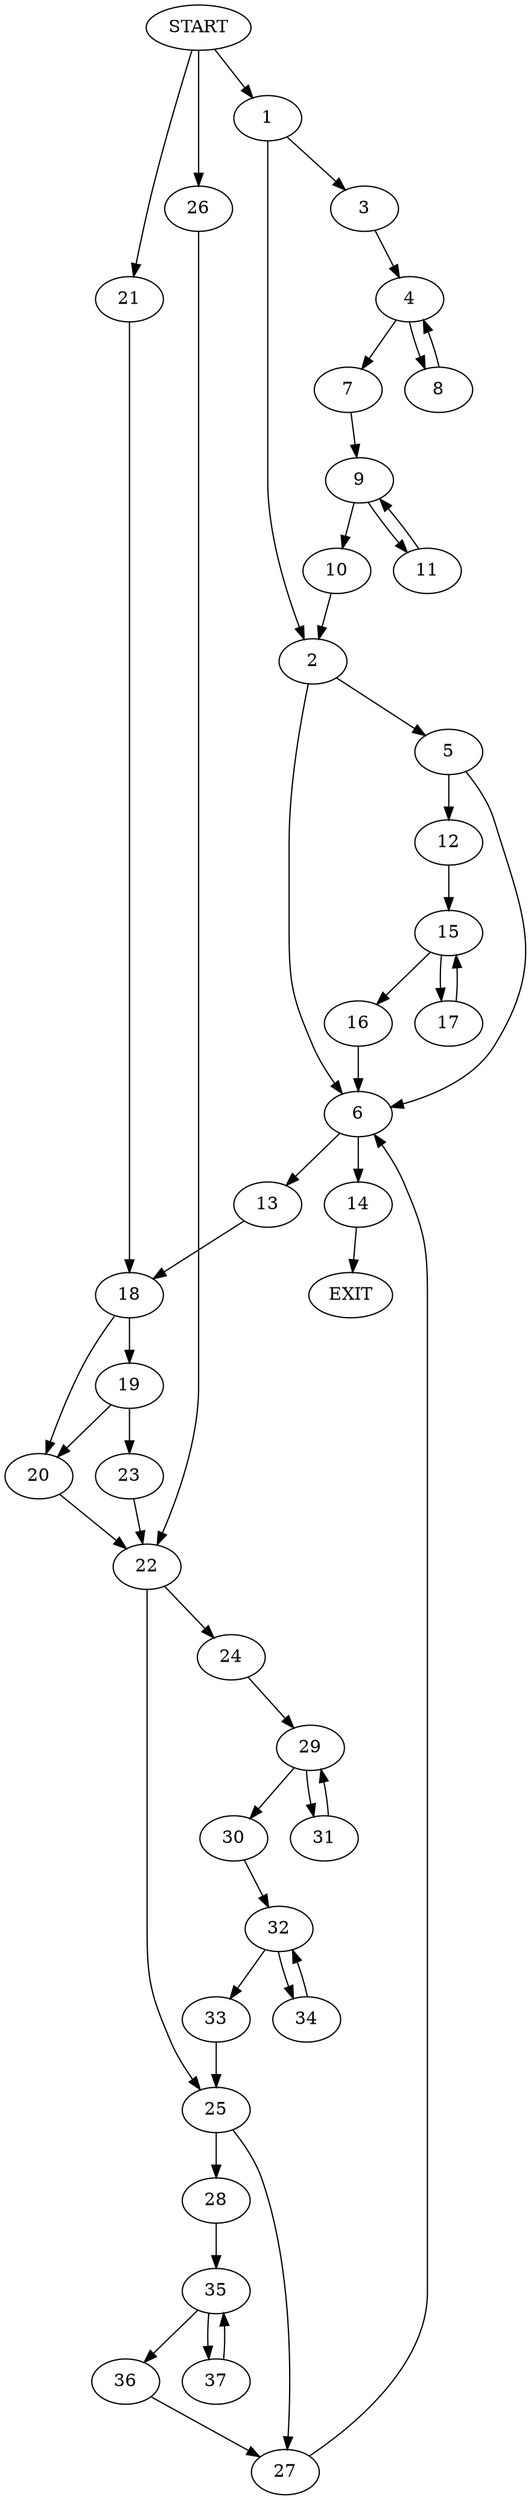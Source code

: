 digraph {
0 [label="START"]
38 [label="EXIT"]
0 -> 1
1 -> 2
1 -> 3
3 -> 4
2 -> 5
2 -> 6
4 -> 7
4 -> 8
8 -> 4
7 -> 9
9 -> 10
9 -> 11
10 -> 2
11 -> 9
5 -> 12
5 -> 6
6 -> 13
6 -> 14
12 -> 15
15 -> 16
15 -> 17
17 -> 15
16 -> 6
13 -> 18
14 -> 38
18 -> 19
18 -> 20
0 -> 21
21 -> 18
20 -> 22
19 -> 20
19 -> 23
23 -> 22
22 -> 24
22 -> 25
0 -> 26
26 -> 22
25 -> 27
25 -> 28
24 -> 29
29 -> 30
29 -> 31
31 -> 29
30 -> 32
32 -> 33
32 -> 34
33 -> 25
34 -> 32
27 -> 6
28 -> 35
35 -> 36
35 -> 37
36 -> 27
37 -> 35
}
